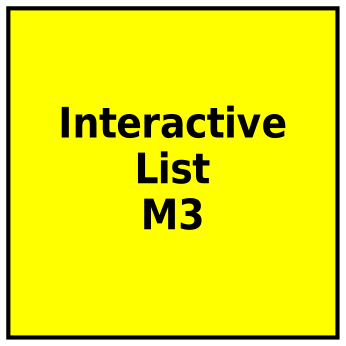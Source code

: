 digraph dependencies {
layers="one:two:three";
outputorder="edgesfirst";
nodesep=0.75;
Interactive_List_M3 [layer="two"] [style="filled"] [height="2.2"] [shape="box"] [fontsize="20"] [fillcolor="yellow"] [fontname="Helvetica-Narrow-Bold"] [fixedsize="true"] [label="Interactive\nList\nM3"] [width="2.2"] [penwidth="2"];
}